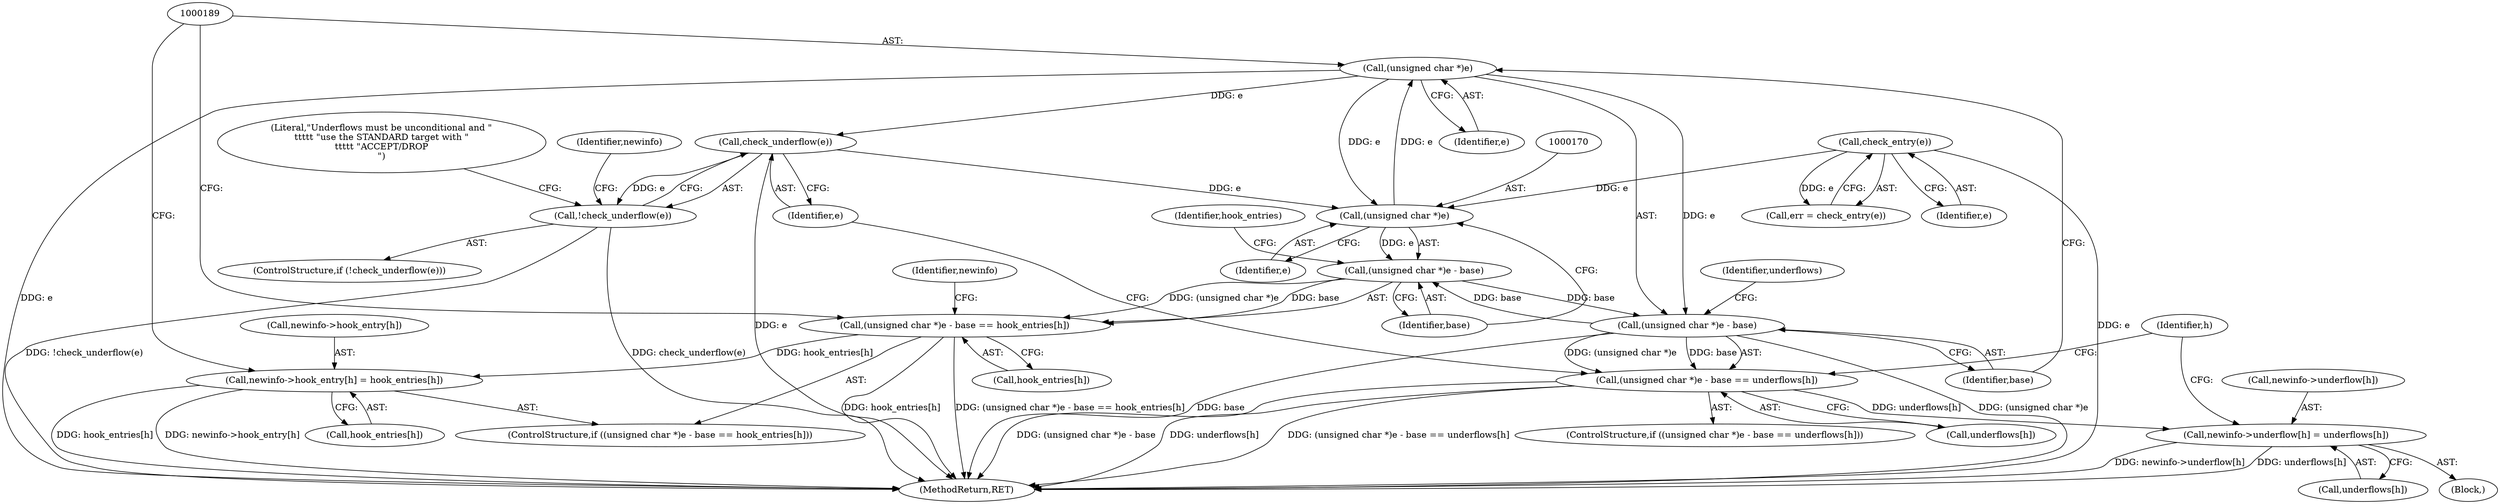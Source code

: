 digraph "0_linux_54d83fc74aa9ec72794373cb47432c5f7fb1a309_3@pointer" {
"1000188" [label="(Call,(unsigned char *)e)"];
"1000169" [label="(Call,(unsigned char *)e)"];
"1000188" [label="(Call,(unsigned char *)e)"];
"1000198" [label="(Call,check_underflow(e))"];
"1000142" [label="(Call,check_entry(e))"];
"1000168" [label="(Call,(unsigned char *)e - base)"];
"1000167" [label="(Call,(unsigned char *)e - base == hook_entries[h])"];
"1000176" [label="(Call,newinfo->hook_entry[h] = hook_entries[h])"];
"1000187" [label="(Call,(unsigned char *)e - base)"];
"1000186" [label="(Call,(unsigned char *)e - base == underflows[h])"];
"1000206" [label="(Call,newinfo->underflow[h] = underflows[h])"];
"1000197" [label="(Call,!check_underflow(e))"];
"1000193" [label="(Identifier,underflows)"];
"1000195" [label="(Block,)"];
"1000206" [label="(Call,newinfo->underflow[h] = underflows[h])"];
"1000223" [label="(MethodReturn,RET)"];
"1000185" [label="(ControlStructure,if ((unsigned char *)e - base == underflows[h]))"];
"1000187" [label="(Call,(unsigned char *)e - base)"];
"1000179" [label="(Identifier,newinfo)"];
"1000172" [label="(Identifier,base)"];
"1000177" [label="(Call,newinfo->hook_entry[h])"];
"1000168" [label="(Call,(unsigned char *)e - base)"];
"1000140" [label="(Call,err = check_entry(e))"];
"1000196" [label="(ControlStructure,if (!check_underflow(e)))"];
"1000171" [label="(Identifier,e)"];
"1000202" [label="(Literal,\"Underflows must be unconditional and \"\n\t\t\t\t\t \"use the STANDARD target with \"\n\t\t\t\t\t \"ACCEPT/DROP\n\")"];
"1000169" [label="(Call,(unsigned char *)e)"];
"1000198" [label="(Call,check_underflow(e))"];
"1000176" [label="(Call,newinfo->hook_entry[h] = hook_entries[h])"];
"1000199" [label="(Identifier,e)"];
"1000190" [label="(Identifier,e)"];
"1000156" [label="(Identifier,h)"];
"1000209" [label="(Identifier,newinfo)"];
"1000174" [label="(Identifier,hook_entries)"];
"1000212" [label="(Call,underflows[h])"];
"1000188" [label="(Call,(unsigned char *)e)"];
"1000197" [label="(Call,!check_underflow(e))"];
"1000142" [label="(Call,check_entry(e))"];
"1000182" [label="(Call,hook_entries[h])"];
"1000166" [label="(ControlStructure,if ((unsigned char *)e - base == hook_entries[h]))"];
"1000143" [label="(Identifier,e)"];
"1000191" [label="(Identifier,base)"];
"1000173" [label="(Call,hook_entries[h])"];
"1000186" [label="(Call,(unsigned char *)e - base == underflows[h])"];
"1000167" [label="(Call,(unsigned char *)e - base == hook_entries[h])"];
"1000192" [label="(Call,underflows[h])"];
"1000207" [label="(Call,newinfo->underflow[h])"];
"1000188" -> "1000187"  [label="AST: "];
"1000188" -> "1000190"  [label="CFG: "];
"1000189" -> "1000188"  [label="AST: "];
"1000190" -> "1000188"  [label="AST: "];
"1000191" -> "1000188"  [label="CFG: "];
"1000188" -> "1000223"  [label="DDG: e"];
"1000188" -> "1000169"  [label="DDG: e"];
"1000188" -> "1000187"  [label="DDG: e"];
"1000169" -> "1000188"  [label="DDG: e"];
"1000188" -> "1000198"  [label="DDG: e"];
"1000169" -> "1000168"  [label="AST: "];
"1000169" -> "1000171"  [label="CFG: "];
"1000170" -> "1000169"  [label="AST: "];
"1000171" -> "1000169"  [label="AST: "];
"1000172" -> "1000169"  [label="CFG: "];
"1000169" -> "1000168"  [label="DDG: e"];
"1000198" -> "1000169"  [label="DDG: e"];
"1000142" -> "1000169"  [label="DDG: e"];
"1000198" -> "1000197"  [label="AST: "];
"1000198" -> "1000199"  [label="CFG: "];
"1000199" -> "1000198"  [label="AST: "];
"1000197" -> "1000198"  [label="CFG: "];
"1000198" -> "1000223"  [label="DDG: e"];
"1000198" -> "1000197"  [label="DDG: e"];
"1000142" -> "1000140"  [label="AST: "];
"1000142" -> "1000143"  [label="CFG: "];
"1000143" -> "1000142"  [label="AST: "];
"1000140" -> "1000142"  [label="CFG: "];
"1000142" -> "1000223"  [label="DDG: e"];
"1000142" -> "1000140"  [label="DDG: e"];
"1000168" -> "1000167"  [label="AST: "];
"1000168" -> "1000172"  [label="CFG: "];
"1000172" -> "1000168"  [label="AST: "];
"1000174" -> "1000168"  [label="CFG: "];
"1000168" -> "1000167"  [label="DDG: (unsigned char *)e"];
"1000168" -> "1000167"  [label="DDG: base"];
"1000187" -> "1000168"  [label="DDG: base"];
"1000168" -> "1000187"  [label="DDG: base"];
"1000167" -> "1000166"  [label="AST: "];
"1000167" -> "1000173"  [label="CFG: "];
"1000173" -> "1000167"  [label="AST: "];
"1000179" -> "1000167"  [label="CFG: "];
"1000189" -> "1000167"  [label="CFG: "];
"1000167" -> "1000223"  [label="DDG: hook_entries[h]"];
"1000167" -> "1000223"  [label="DDG: (unsigned char *)e - base == hook_entries[h]"];
"1000167" -> "1000176"  [label="DDG: hook_entries[h]"];
"1000176" -> "1000166"  [label="AST: "];
"1000176" -> "1000182"  [label="CFG: "];
"1000177" -> "1000176"  [label="AST: "];
"1000182" -> "1000176"  [label="AST: "];
"1000189" -> "1000176"  [label="CFG: "];
"1000176" -> "1000223"  [label="DDG: newinfo->hook_entry[h]"];
"1000176" -> "1000223"  [label="DDG: hook_entries[h]"];
"1000187" -> "1000186"  [label="AST: "];
"1000187" -> "1000191"  [label="CFG: "];
"1000191" -> "1000187"  [label="AST: "];
"1000193" -> "1000187"  [label="CFG: "];
"1000187" -> "1000223"  [label="DDG: (unsigned char *)e"];
"1000187" -> "1000223"  [label="DDG: base"];
"1000187" -> "1000186"  [label="DDG: (unsigned char *)e"];
"1000187" -> "1000186"  [label="DDG: base"];
"1000186" -> "1000185"  [label="AST: "];
"1000186" -> "1000192"  [label="CFG: "];
"1000192" -> "1000186"  [label="AST: "];
"1000199" -> "1000186"  [label="CFG: "];
"1000156" -> "1000186"  [label="CFG: "];
"1000186" -> "1000223"  [label="DDG: (unsigned char *)e - base == underflows[h]"];
"1000186" -> "1000223"  [label="DDG: (unsigned char *)e - base"];
"1000186" -> "1000223"  [label="DDG: underflows[h]"];
"1000186" -> "1000206"  [label="DDG: underflows[h]"];
"1000206" -> "1000195"  [label="AST: "];
"1000206" -> "1000212"  [label="CFG: "];
"1000207" -> "1000206"  [label="AST: "];
"1000212" -> "1000206"  [label="AST: "];
"1000156" -> "1000206"  [label="CFG: "];
"1000206" -> "1000223"  [label="DDG: newinfo->underflow[h]"];
"1000206" -> "1000223"  [label="DDG: underflows[h]"];
"1000197" -> "1000196"  [label="AST: "];
"1000202" -> "1000197"  [label="CFG: "];
"1000209" -> "1000197"  [label="CFG: "];
"1000197" -> "1000223"  [label="DDG: !check_underflow(e)"];
"1000197" -> "1000223"  [label="DDG: check_underflow(e)"];
}
